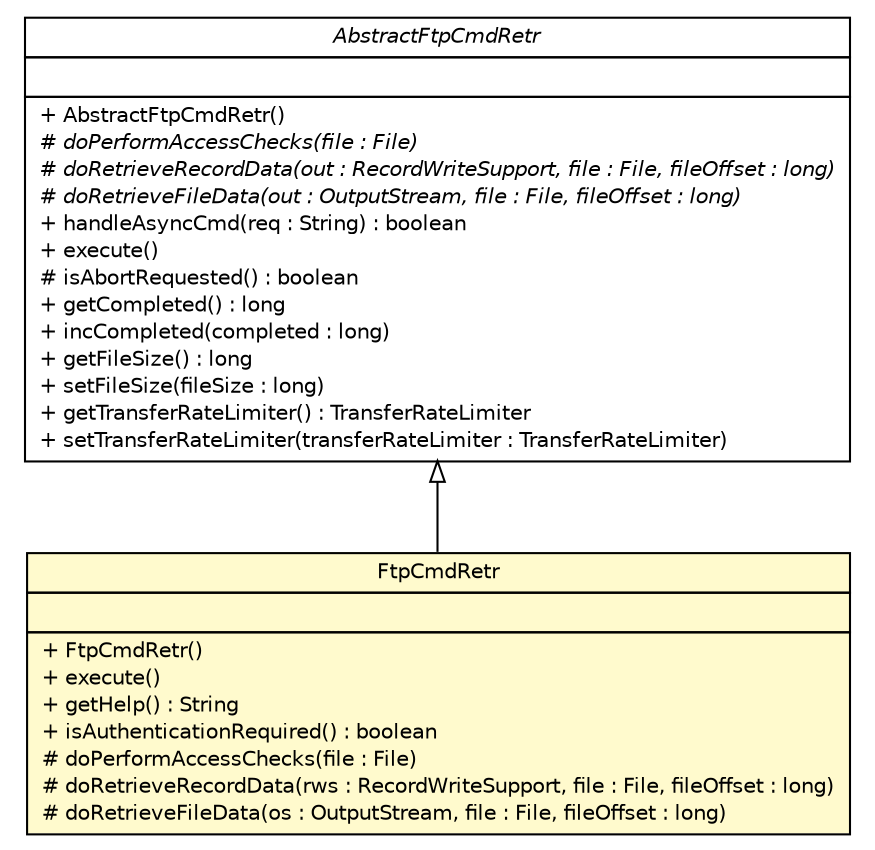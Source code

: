 #!/usr/local/bin/dot
#
# Class diagram 
# Generated by UMLGraph version 5.1 (http://www.umlgraph.org/)
#

digraph G {
	edge [fontname="Helvetica",fontsize=10,labelfontname="Helvetica",labelfontsize=10];
	node [fontname="Helvetica",fontsize=10,shape=plaintext];
	nodesep=0.25;
	ranksep=0.5;
	// com.apporiented.hermesftp.cmd.AbstractFtpCmdRetr
	c13862 [label=<<table title="com.apporiented.hermesftp.cmd.AbstractFtpCmdRetr" border="0" cellborder="1" cellspacing="0" cellpadding="2" port="p" href="../AbstractFtpCmdRetr.html">
		<tr><td><table border="0" cellspacing="0" cellpadding="1">
<tr><td align="center" balign="center"><font face="Helvetica-Oblique"> AbstractFtpCmdRetr </font></td></tr>
		</table></td></tr>
		<tr><td><table border="0" cellspacing="0" cellpadding="1">
<tr><td align="left" balign="left">  </td></tr>
		</table></td></tr>
		<tr><td><table border="0" cellspacing="0" cellpadding="1">
<tr><td align="left" balign="left"> + AbstractFtpCmdRetr() </td></tr>
<tr><td align="left" balign="left"><font face="Helvetica-Oblique" point-size="10.0"> # doPerformAccessChecks(file : File) </font></td></tr>
<tr><td align="left" balign="left"><font face="Helvetica-Oblique" point-size="10.0"> # doRetrieveRecordData(out : RecordWriteSupport, file : File, fileOffset : long) </font></td></tr>
<tr><td align="left" balign="left"><font face="Helvetica-Oblique" point-size="10.0"> # doRetrieveFileData(out : OutputStream, file : File, fileOffset : long) </font></td></tr>
<tr><td align="left" balign="left"> + handleAsyncCmd(req : String) : boolean </td></tr>
<tr><td align="left" balign="left"> + execute() </td></tr>
<tr><td align="left" balign="left"> # isAbortRequested() : boolean </td></tr>
<tr><td align="left" balign="left"> + getCompleted() : long </td></tr>
<tr><td align="left" balign="left"> + incCompleted(completed : long) </td></tr>
<tr><td align="left" balign="left"> + getFileSize() : long </td></tr>
<tr><td align="left" balign="left"> + setFileSize(fileSize : long) </td></tr>
<tr><td align="left" balign="left"> + getTransferRateLimiter() : TransferRateLimiter </td></tr>
<tr><td align="left" balign="left"> + setTransferRateLimiter(transferRateLimiter : TransferRateLimiter) </td></tr>
		</table></td></tr>
		</table>>, fontname="Helvetica", fontcolor="black", fontsize=10.0];
	// com.apporiented.hermesftp.cmd.impl.FtpCmdRetr
	c13895 [label=<<table title="com.apporiented.hermesftp.cmd.impl.FtpCmdRetr" border="0" cellborder="1" cellspacing="0" cellpadding="2" port="p" bgcolor="lemonChiffon" href="./FtpCmdRetr.html">
		<tr><td><table border="0" cellspacing="0" cellpadding="1">
<tr><td align="center" balign="center"> FtpCmdRetr </td></tr>
		</table></td></tr>
		<tr><td><table border="0" cellspacing="0" cellpadding="1">
<tr><td align="left" balign="left">  </td></tr>
		</table></td></tr>
		<tr><td><table border="0" cellspacing="0" cellpadding="1">
<tr><td align="left" balign="left"> + FtpCmdRetr() </td></tr>
<tr><td align="left" balign="left"> + execute() </td></tr>
<tr><td align="left" balign="left"> + getHelp() : String </td></tr>
<tr><td align="left" balign="left"> + isAuthenticationRequired() : boolean </td></tr>
<tr><td align="left" balign="left"> # doPerformAccessChecks(file : File) </td></tr>
<tr><td align="left" balign="left"> # doRetrieveRecordData(rws : RecordWriteSupport, file : File, fileOffset : long) </td></tr>
<tr><td align="left" balign="left"> # doRetrieveFileData(os : OutputStream, file : File, fileOffset : long) </td></tr>
		</table></td></tr>
		</table>>, fontname="Helvetica", fontcolor="black", fontsize=10.0];
	//com.apporiented.hermesftp.cmd.impl.FtpCmdRetr extends com.apporiented.hermesftp.cmd.AbstractFtpCmdRetr
	c13862:p -> c13895:p [dir=back,arrowtail=empty];
}

